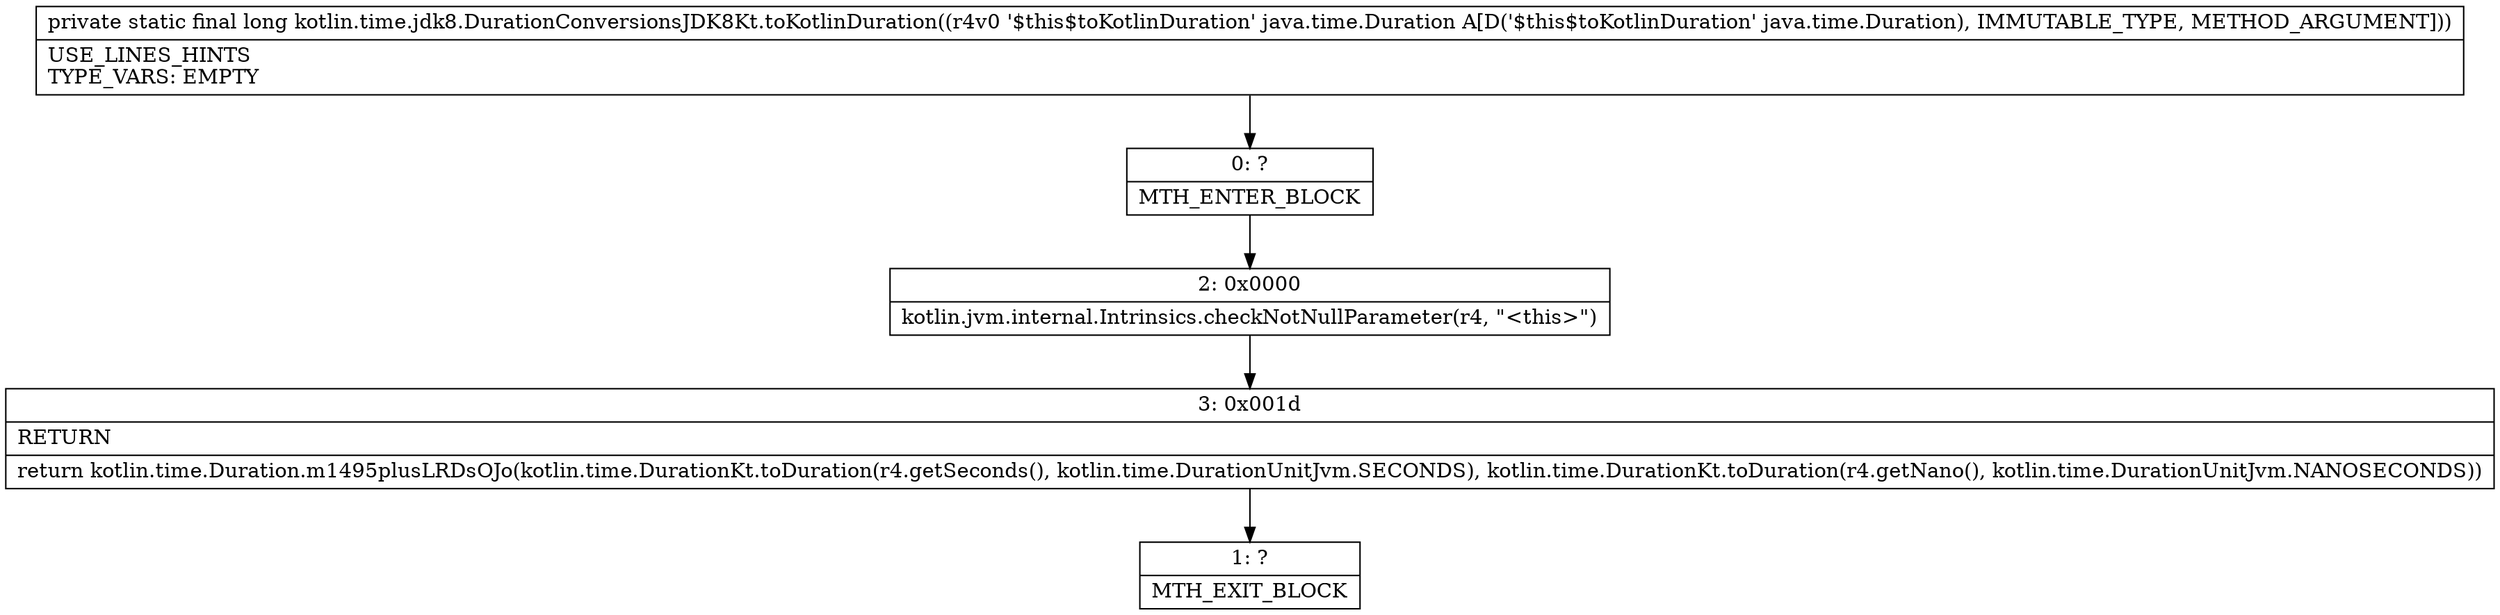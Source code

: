 digraph "CFG forkotlin.time.jdk8.DurationConversionsJDK8Kt.toKotlinDuration(Ljava\/time\/Duration;)J" {
Node_0 [shape=record,label="{0\:\ ?|MTH_ENTER_BLOCK\l}"];
Node_2 [shape=record,label="{2\:\ 0x0000|kotlin.jvm.internal.Intrinsics.checkNotNullParameter(r4, \"\<this\>\")\l}"];
Node_3 [shape=record,label="{3\:\ 0x001d|RETURN\l|return kotlin.time.Duration.m1495plusLRDsOJo(kotlin.time.DurationKt.toDuration(r4.getSeconds(), kotlin.time.DurationUnitJvm.SECONDS), kotlin.time.DurationKt.toDuration(r4.getNano(), kotlin.time.DurationUnitJvm.NANOSECONDS))\l}"];
Node_1 [shape=record,label="{1\:\ ?|MTH_EXIT_BLOCK\l}"];
MethodNode[shape=record,label="{private static final long kotlin.time.jdk8.DurationConversionsJDK8Kt.toKotlinDuration((r4v0 '$this$toKotlinDuration' java.time.Duration A[D('$this$toKotlinDuration' java.time.Duration), IMMUTABLE_TYPE, METHOD_ARGUMENT]))  | USE_LINES_HINTS\lTYPE_VARS: EMPTY\l}"];
MethodNode -> Node_0;Node_0 -> Node_2;
Node_2 -> Node_3;
Node_3 -> Node_1;
}


